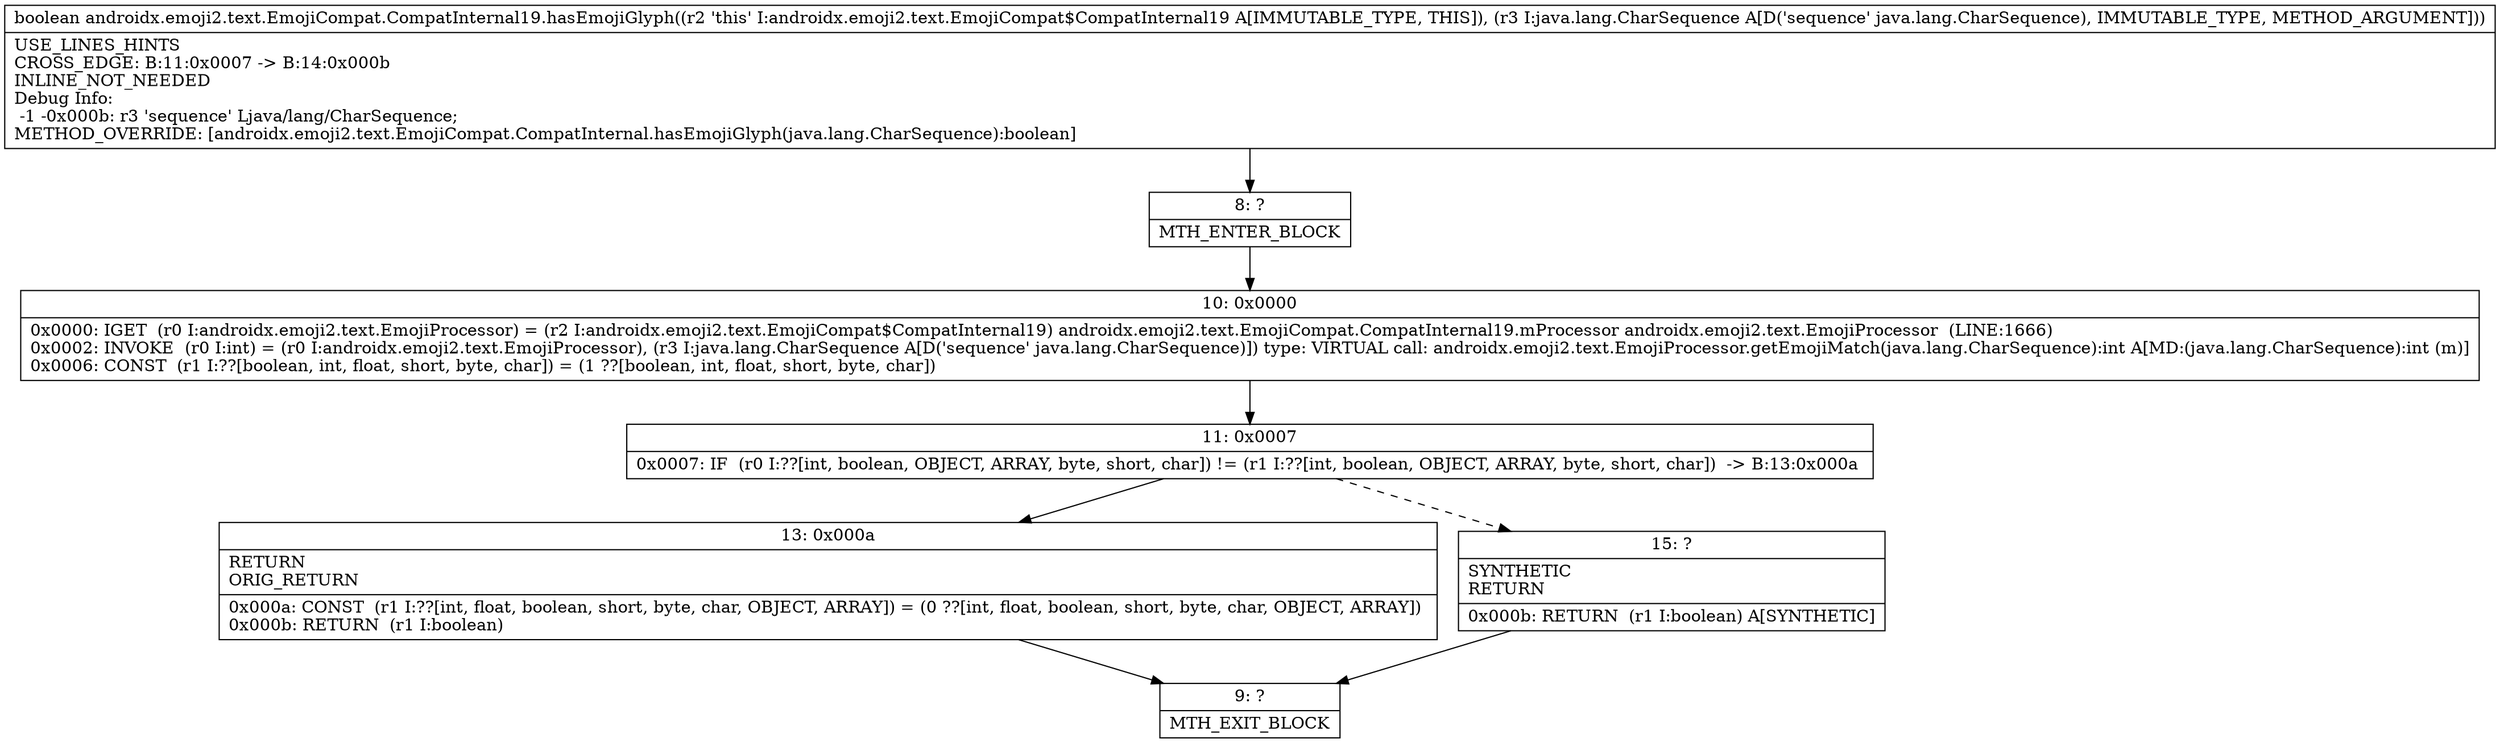 digraph "CFG forandroidx.emoji2.text.EmojiCompat.CompatInternal19.hasEmojiGlyph(Ljava\/lang\/CharSequence;)Z" {
Node_8 [shape=record,label="{8\:\ ?|MTH_ENTER_BLOCK\l}"];
Node_10 [shape=record,label="{10\:\ 0x0000|0x0000: IGET  (r0 I:androidx.emoji2.text.EmojiProcessor) = (r2 I:androidx.emoji2.text.EmojiCompat$CompatInternal19) androidx.emoji2.text.EmojiCompat.CompatInternal19.mProcessor androidx.emoji2.text.EmojiProcessor  (LINE:1666)\l0x0002: INVOKE  (r0 I:int) = (r0 I:androidx.emoji2.text.EmojiProcessor), (r3 I:java.lang.CharSequence A[D('sequence' java.lang.CharSequence)]) type: VIRTUAL call: androidx.emoji2.text.EmojiProcessor.getEmojiMatch(java.lang.CharSequence):int A[MD:(java.lang.CharSequence):int (m)]\l0x0006: CONST  (r1 I:??[boolean, int, float, short, byte, char]) = (1 ??[boolean, int, float, short, byte, char]) \l}"];
Node_11 [shape=record,label="{11\:\ 0x0007|0x0007: IF  (r0 I:??[int, boolean, OBJECT, ARRAY, byte, short, char]) != (r1 I:??[int, boolean, OBJECT, ARRAY, byte, short, char])  \-\> B:13:0x000a \l}"];
Node_13 [shape=record,label="{13\:\ 0x000a|RETURN\lORIG_RETURN\l|0x000a: CONST  (r1 I:??[int, float, boolean, short, byte, char, OBJECT, ARRAY]) = (0 ??[int, float, boolean, short, byte, char, OBJECT, ARRAY]) \l0x000b: RETURN  (r1 I:boolean) \l}"];
Node_9 [shape=record,label="{9\:\ ?|MTH_EXIT_BLOCK\l}"];
Node_15 [shape=record,label="{15\:\ ?|SYNTHETIC\lRETURN\l|0x000b: RETURN  (r1 I:boolean) A[SYNTHETIC]\l}"];
MethodNode[shape=record,label="{boolean androidx.emoji2.text.EmojiCompat.CompatInternal19.hasEmojiGlyph((r2 'this' I:androidx.emoji2.text.EmojiCompat$CompatInternal19 A[IMMUTABLE_TYPE, THIS]), (r3 I:java.lang.CharSequence A[D('sequence' java.lang.CharSequence), IMMUTABLE_TYPE, METHOD_ARGUMENT]))  | USE_LINES_HINTS\lCROSS_EDGE: B:11:0x0007 \-\> B:14:0x000b\lINLINE_NOT_NEEDED\lDebug Info:\l  \-1 \-0x000b: r3 'sequence' Ljava\/lang\/CharSequence;\lMETHOD_OVERRIDE: [androidx.emoji2.text.EmojiCompat.CompatInternal.hasEmojiGlyph(java.lang.CharSequence):boolean]\l}"];
MethodNode -> Node_8;Node_8 -> Node_10;
Node_10 -> Node_11;
Node_11 -> Node_13;
Node_11 -> Node_15[style=dashed];
Node_13 -> Node_9;
Node_15 -> Node_9;
}


